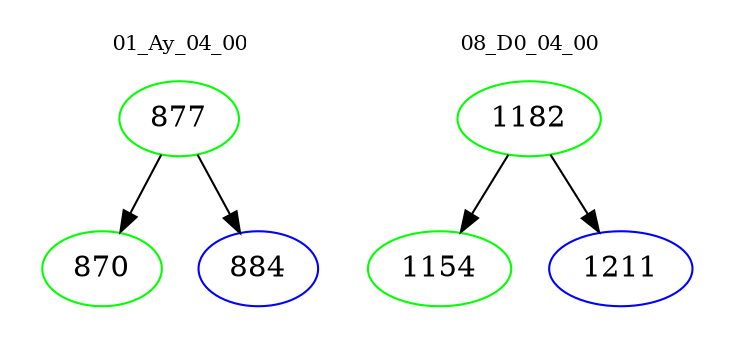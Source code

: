 digraph{
subgraph cluster_0 {
color = white
label = "01_Ay_04_00";
fontsize=10;
T0_877 [label="877", color="green"]
T0_877 -> T0_870 [color="black"]
T0_870 [label="870", color="green"]
T0_877 -> T0_884 [color="black"]
T0_884 [label="884", color="blue"]
}
subgraph cluster_1 {
color = white
label = "08_D0_04_00";
fontsize=10;
T1_1182 [label="1182", color="green"]
T1_1182 -> T1_1154 [color="black"]
T1_1154 [label="1154", color="green"]
T1_1182 -> T1_1211 [color="black"]
T1_1211 [label="1211", color="blue"]
}
}
